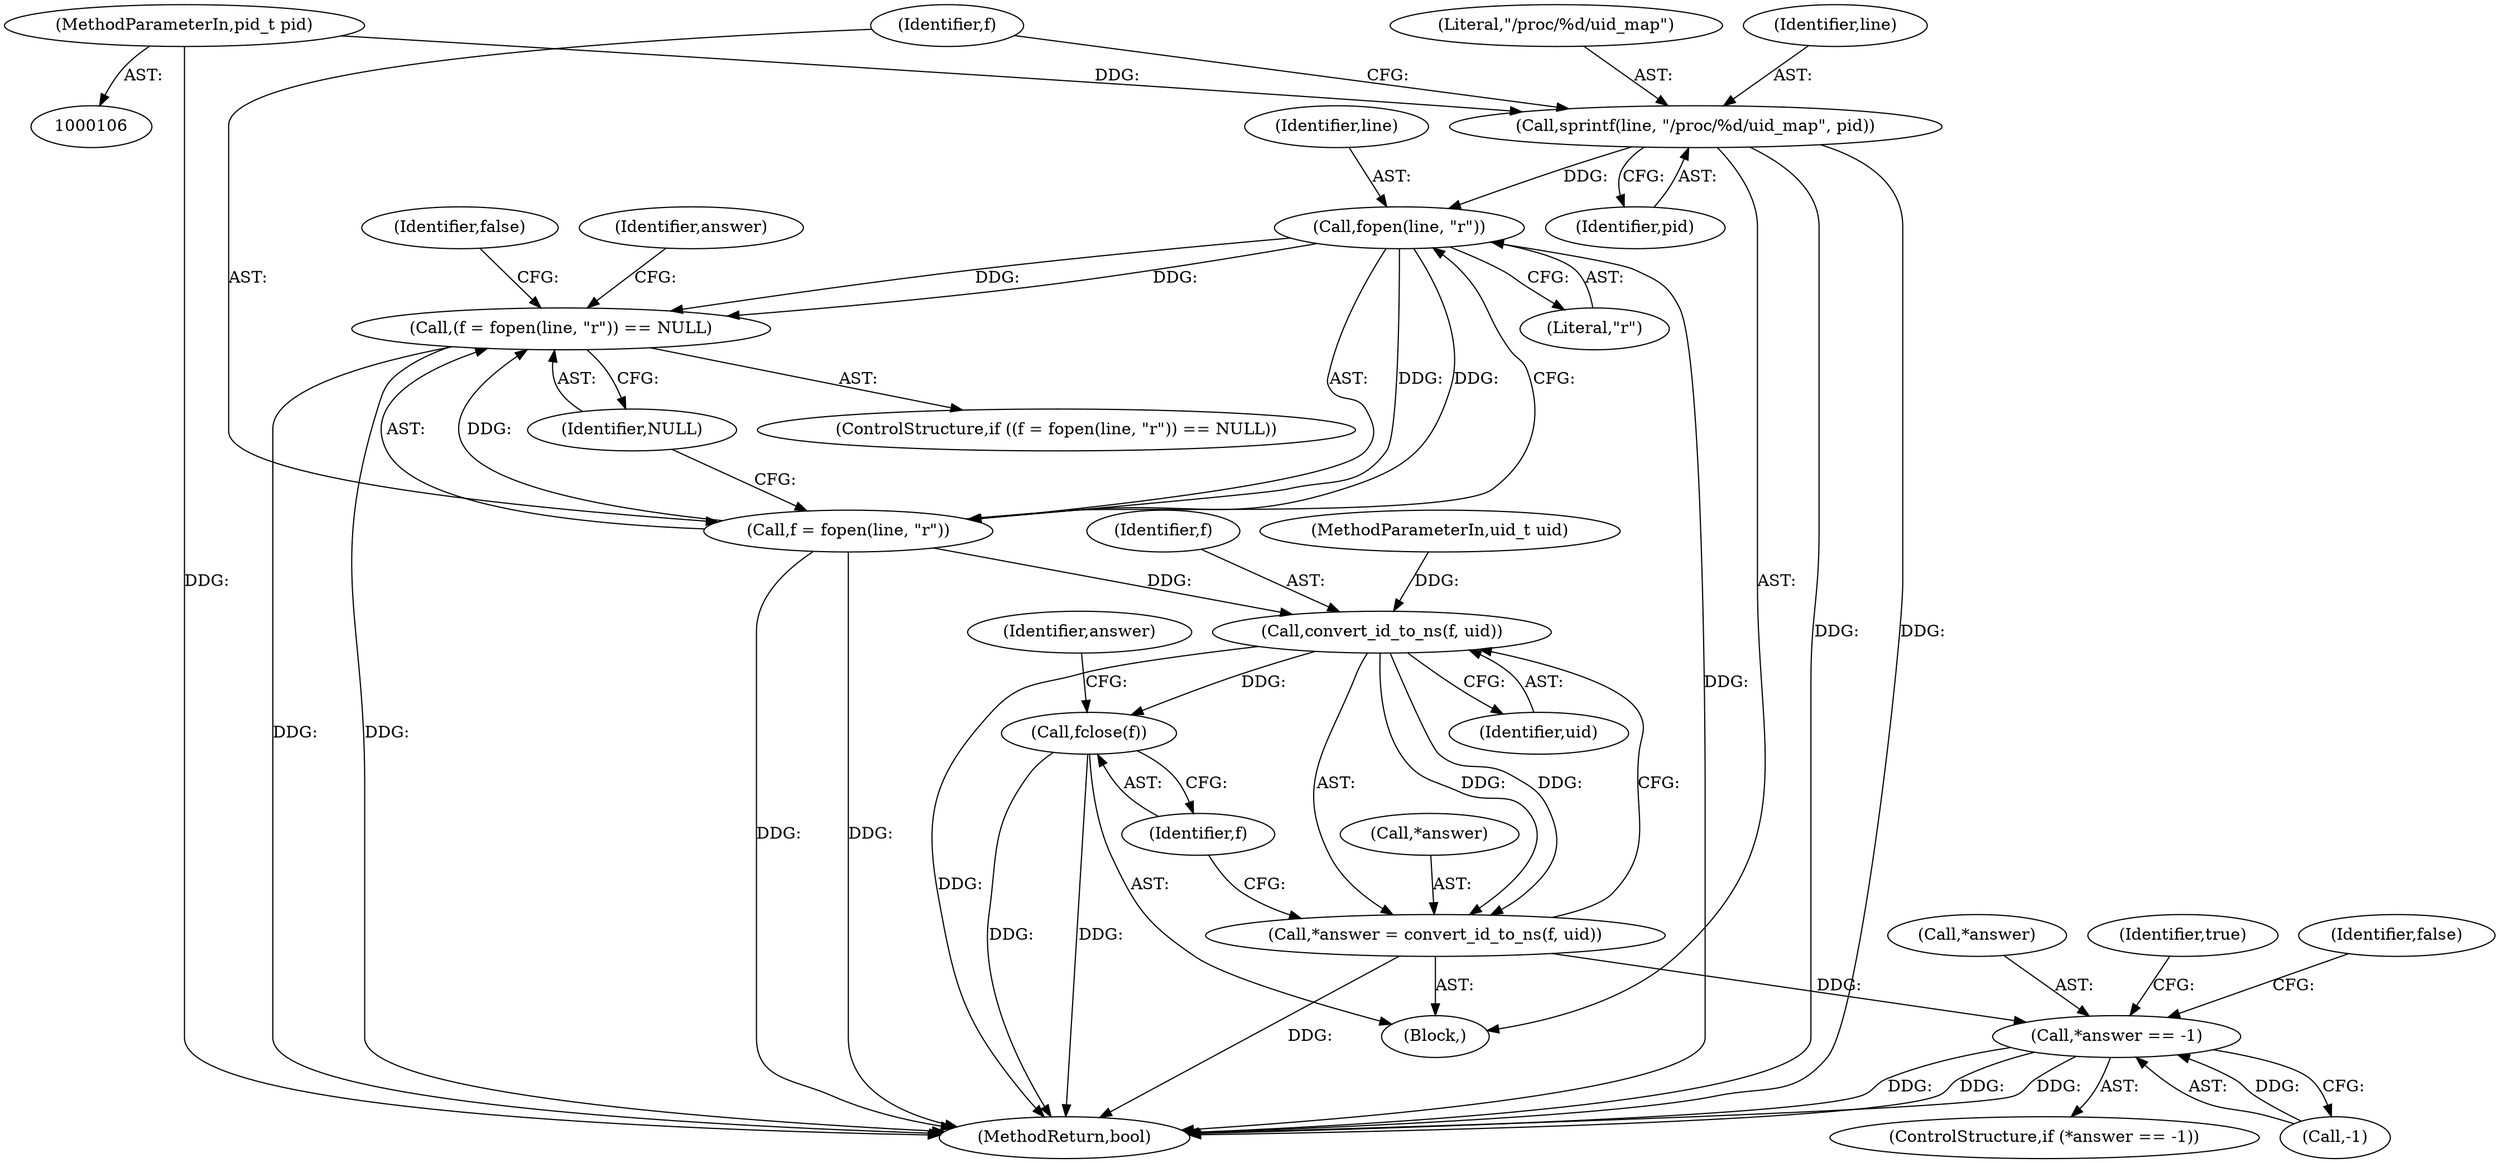 digraph "0_lxcfs_8ee2a503e102b1a43ec4d83113dc275ab20a869a_0@API" {
"1000113" [label="(Call,sprintf(line, \"/proc/%d/uid_map\", pid))"];
"1000108" [label="(MethodParameterIn,pid_t pid)"];
"1000121" [label="(Call,fopen(line, \"r\"))"];
"1000118" [label="(Call,(f = fopen(line, \"r\")) == NULL)"];
"1000119" [label="(Call,f = fopen(line, \"r\"))"];
"1000131" [label="(Call,convert_id_to_ns(f, uid))"];
"1000128" [label="(Call,*answer = convert_id_to_ns(f, uid))"];
"1000137" [label="(Call,*answer == -1)"];
"1000134" [label="(Call,fclose(f))"];
"1000136" [label="(ControlStructure,if (*answer == -1))"];
"1000113" [label="(Call,sprintf(line, \"/proc/%d/uid_map\", pid))"];
"1000116" [label="(Identifier,pid)"];
"1000145" [label="(Identifier,true)"];
"1000135" [label="(Identifier,f)"];
"1000124" [label="(Identifier,NULL)"];
"1000143" [label="(Identifier,false)"];
"1000119" [label="(Call,f = fopen(line, \"r\"))"];
"1000133" [label="(Identifier,uid)"];
"1000134" [label="(Call,fclose(f))"];
"1000138" [label="(Call,*answer)"];
"1000120" [label="(Identifier,f)"];
"1000129" [label="(Call,*answer)"];
"1000123" [label="(Literal,\"r\")"];
"1000127" [label="(Identifier,false)"];
"1000121" [label="(Call,fopen(line, \"r\"))"];
"1000110" [label="(Block,)"];
"1000108" [label="(MethodParameterIn,pid_t pid)"];
"1000131" [label="(Call,convert_id_to_ns(f, uid))"];
"1000146" [label="(MethodReturn,bool)"];
"1000117" [label="(ControlStructure,if ((f = fopen(line, \"r\")) == NULL))"];
"1000128" [label="(Call,*answer = convert_id_to_ns(f, uid))"];
"1000139" [label="(Identifier,answer)"];
"1000140" [label="(Call,-1)"];
"1000122" [label="(Identifier,line)"];
"1000137" [label="(Call,*answer == -1)"];
"1000114" [label="(Identifier,line)"];
"1000115" [label="(Literal,\"/proc/%d/uid_map\")"];
"1000107" [label="(MethodParameterIn,uid_t uid)"];
"1000118" [label="(Call,(f = fopen(line, \"r\")) == NULL)"];
"1000130" [label="(Identifier,answer)"];
"1000132" [label="(Identifier,f)"];
"1000113" -> "1000110"  [label="AST: "];
"1000113" -> "1000116"  [label="CFG: "];
"1000114" -> "1000113"  [label="AST: "];
"1000115" -> "1000113"  [label="AST: "];
"1000116" -> "1000113"  [label="AST: "];
"1000120" -> "1000113"  [label="CFG: "];
"1000113" -> "1000146"  [label="DDG: "];
"1000113" -> "1000146"  [label="DDG: "];
"1000108" -> "1000113"  [label="DDG: "];
"1000113" -> "1000121"  [label="DDG: "];
"1000108" -> "1000106"  [label="AST: "];
"1000108" -> "1000146"  [label="DDG: "];
"1000121" -> "1000119"  [label="AST: "];
"1000121" -> "1000123"  [label="CFG: "];
"1000122" -> "1000121"  [label="AST: "];
"1000123" -> "1000121"  [label="AST: "];
"1000119" -> "1000121"  [label="CFG: "];
"1000121" -> "1000146"  [label="DDG: "];
"1000121" -> "1000118"  [label="DDG: "];
"1000121" -> "1000118"  [label="DDG: "];
"1000121" -> "1000119"  [label="DDG: "];
"1000121" -> "1000119"  [label="DDG: "];
"1000118" -> "1000117"  [label="AST: "];
"1000118" -> "1000124"  [label="CFG: "];
"1000119" -> "1000118"  [label="AST: "];
"1000124" -> "1000118"  [label="AST: "];
"1000127" -> "1000118"  [label="CFG: "];
"1000130" -> "1000118"  [label="CFG: "];
"1000118" -> "1000146"  [label="DDG: "];
"1000118" -> "1000146"  [label="DDG: "];
"1000119" -> "1000118"  [label="DDG: "];
"1000120" -> "1000119"  [label="AST: "];
"1000124" -> "1000119"  [label="CFG: "];
"1000119" -> "1000146"  [label="DDG: "];
"1000119" -> "1000146"  [label="DDG: "];
"1000119" -> "1000131"  [label="DDG: "];
"1000131" -> "1000128"  [label="AST: "];
"1000131" -> "1000133"  [label="CFG: "];
"1000132" -> "1000131"  [label="AST: "];
"1000133" -> "1000131"  [label="AST: "];
"1000128" -> "1000131"  [label="CFG: "];
"1000131" -> "1000146"  [label="DDG: "];
"1000131" -> "1000128"  [label="DDG: "];
"1000131" -> "1000128"  [label="DDG: "];
"1000107" -> "1000131"  [label="DDG: "];
"1000131" -> "1000134"  [label="DDG: "];
"1000128" -> "1000110"  [label="AST: "];
"1000129" -> "1000128"  [label="AST: "];
"1000135" -> "1000128"  [label="CFG: "];
"1000128" -> "1000146"  [label="DDG: "];
"1000128" -> "1000137"  [label="DDG: "];
"1000137" -> "1000136"  [label="AST: "];
"1000137" -> "1000140"  [label="CFG: "];
"1000138" -> "1000137"  [label="AST: "];
"1000140" -> "1000137"  [label="AST: "];
"1000143" -> "1000137"  [label="CFG: "];
"1000145" -> "1000137"  [label="CFG: "];
"1000137" -> "1000146"  [label="DDG: "];
"1000137" -> "1000146"  [label="DDG: "];
"1000137" -> "1000146"  [label="DDG: "];
"1000140" -> "1000137"  [label="DDG: "];
"1000134" -> "1000110"  [label="AST: "];
"1000134" -> "1000135"  [label="CFG: "];
"1000135" -> "1000134"  [label="AST: "];
"1000139" -> "1000134"  [label="CFG: "];
"1000134" -> "1000146"  [label="DDG: "];
"1000134" -> "1000146"  [label="DDG: "];
}
